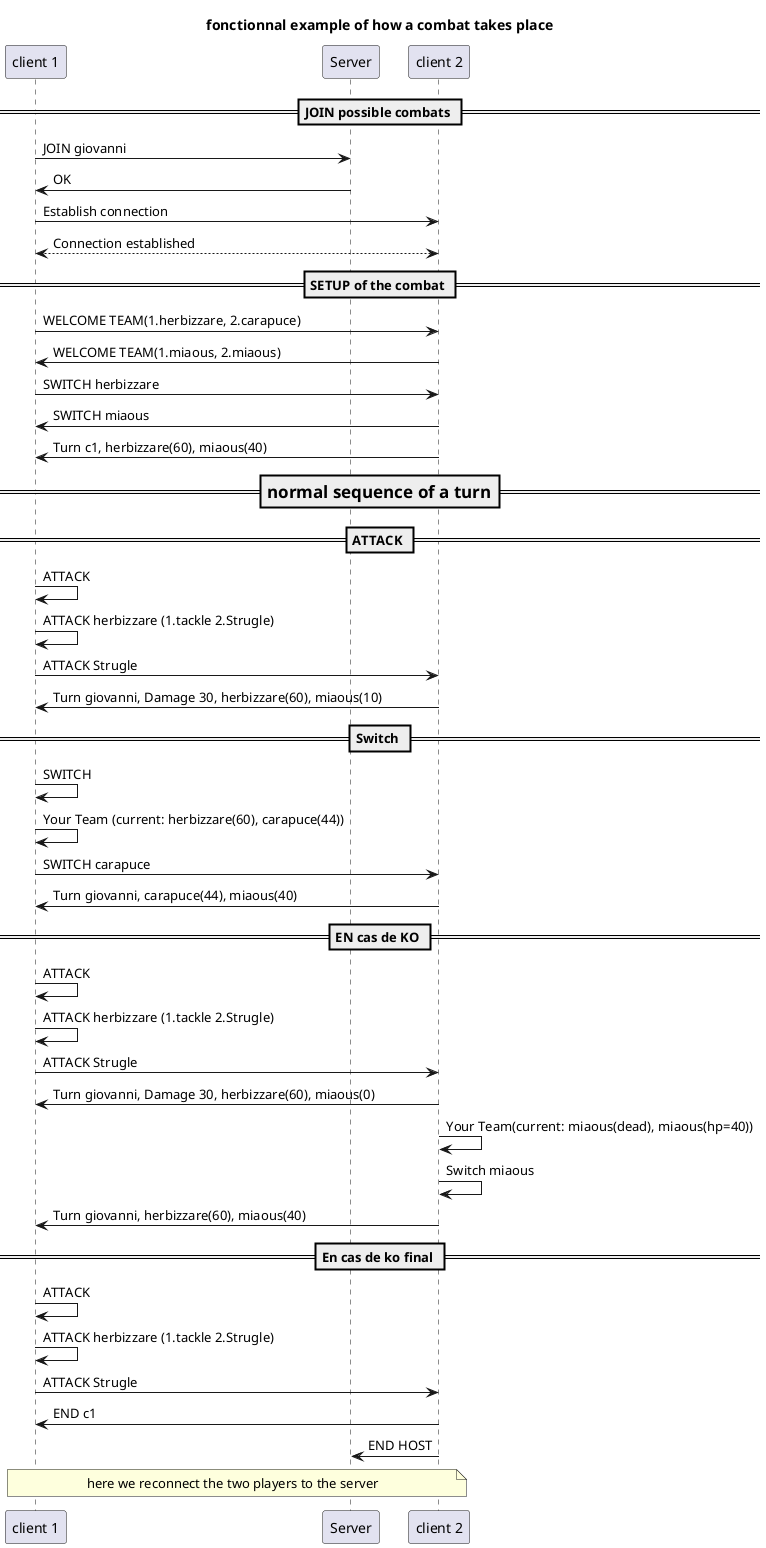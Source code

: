 @startuml functionnalCombatExample
title "fonctionnal example of how a combat takes place"
participant "client 1" as c1
participant "Server" as s
participant "client 2" as giovanni
== JOIN possible combats ==

c1->s: JOIN giovanni
s->c1: OK

c1->giovanni: Establish connection
c1<-->giovanni: Connection established

== SETUP of the combat ==
c1->giovanni: WELCOME TEAM(1.herbizzare, 2.carapuce)
giovanni->c1: WELCOME TEAM(1.miaous, 2.miaous)
c1->giovanni: SWITCH herbizzare
giovanni->c1: SWITCH miaous
giovanni->c1: Turn c1, herbizzare(60), miaous(40)


=== normal sequence of a turn ==
== ATTACK ==
c1->c1: ATTACK
c1->c1: ATTACK herbizzare (1.tackle 2.Strugle)
c1->giovanni: ATTACK Strugle
giovanni->c1: Turn giovanni, Damage 30, herbizzare(60), miaous(10)

== Switch ==
c1->c1: SWITCH
c1->c1: Your Team (current: herbizzare(60), carapuce(44))
c1->giovanni: SWITCH carapuce
giovanni->c1: Turn giovanni, carapuce(44), miaous(40)

== EN cas de KO ==
c1->c1: ATTACK
c1->c1: ATTACK herbizzare (1.tackle 2.Strugle)
c1->giovanni: ATTACK Strugle
giovanni->c1: Turn giovanni, Damage 30, herbizzare(60), miaous(0)
giovanni->giovanni: Your Team(current: miaous(dead), miaous(hp=40))
giovanni->giovanni: Switch miaous
giovanni->c1: Turn giovanni, herbizzare(60), miaous(40)

== En cas de ko final ==
c1->c1: ATTACK
c1->c1: ATTACK herbizzare (1.tackle 2.Strugle)
c1->giovanni: ATTACK Strugle
giovanni->c1: END c1
giovanni->s: END HOST
note over c1,giovanni
here we reconnect the two players to the server
end note

@enduml